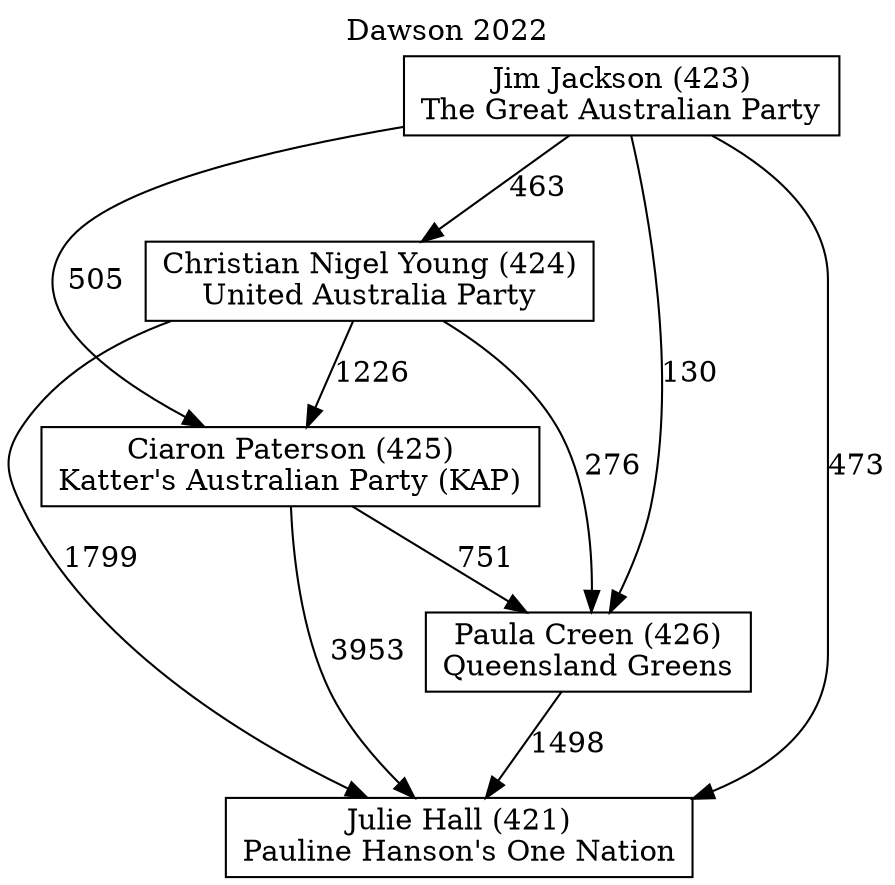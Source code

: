 // House preference flow
digraph "Julie Hall (421)_Dawson_2022" {
	graph [label="Dawson 2022" labelloc=t mclimit=10]
	node [shape=box]
	"Julie Hall (421)" [label="Julie Hall (421)
Pauline Hanson's One Nation"]
	"Paula Creen (426)" [label="Paula Creen (426)
Queensland Greens"]
	"Ciaron Paterson (425)" [label="Ciaron Paterson (425)
Katter's Australian Party (KAP)"]
	"Christian Nigel Young (424)" [label="Christian Nigel Young (424)
United Australia Party"]
	"Jim Jackson (423)" [label="Jim Jackson (423)
The Great Australian Party"]
	"Paula Creen (426)" -> "Julie Hall (421)" [label=1498]
	"Ciaron Paterson (425)" -> "Paula Creen (426)" [label=751]
	"Christian Nigel Young (424)" -> "Ciaron Paterson (425)" [label=1226]
	"Jim Jackson (423)" -> "Christian Nigel Young (424)" [label=463]
	"Ciaron Paterson (425)" -> "Julie Hall (421)" [label=3953]
	"Christian Nigel Young (424)" -> "Julie Hall (421)" [label=1799]
	"Jim Jackson (423)" -> "Julie Hall (421)" [label=473]
	"Jim Jackson (423)" -> "Ciaron Paterson (425)" [label=505]
	"Christian Nigel Young (424)" -> "Paula Creen (426)" [label=276]
	"Jim Jackson (423)" -> "Paula Creen (426)" [label=130]
}
